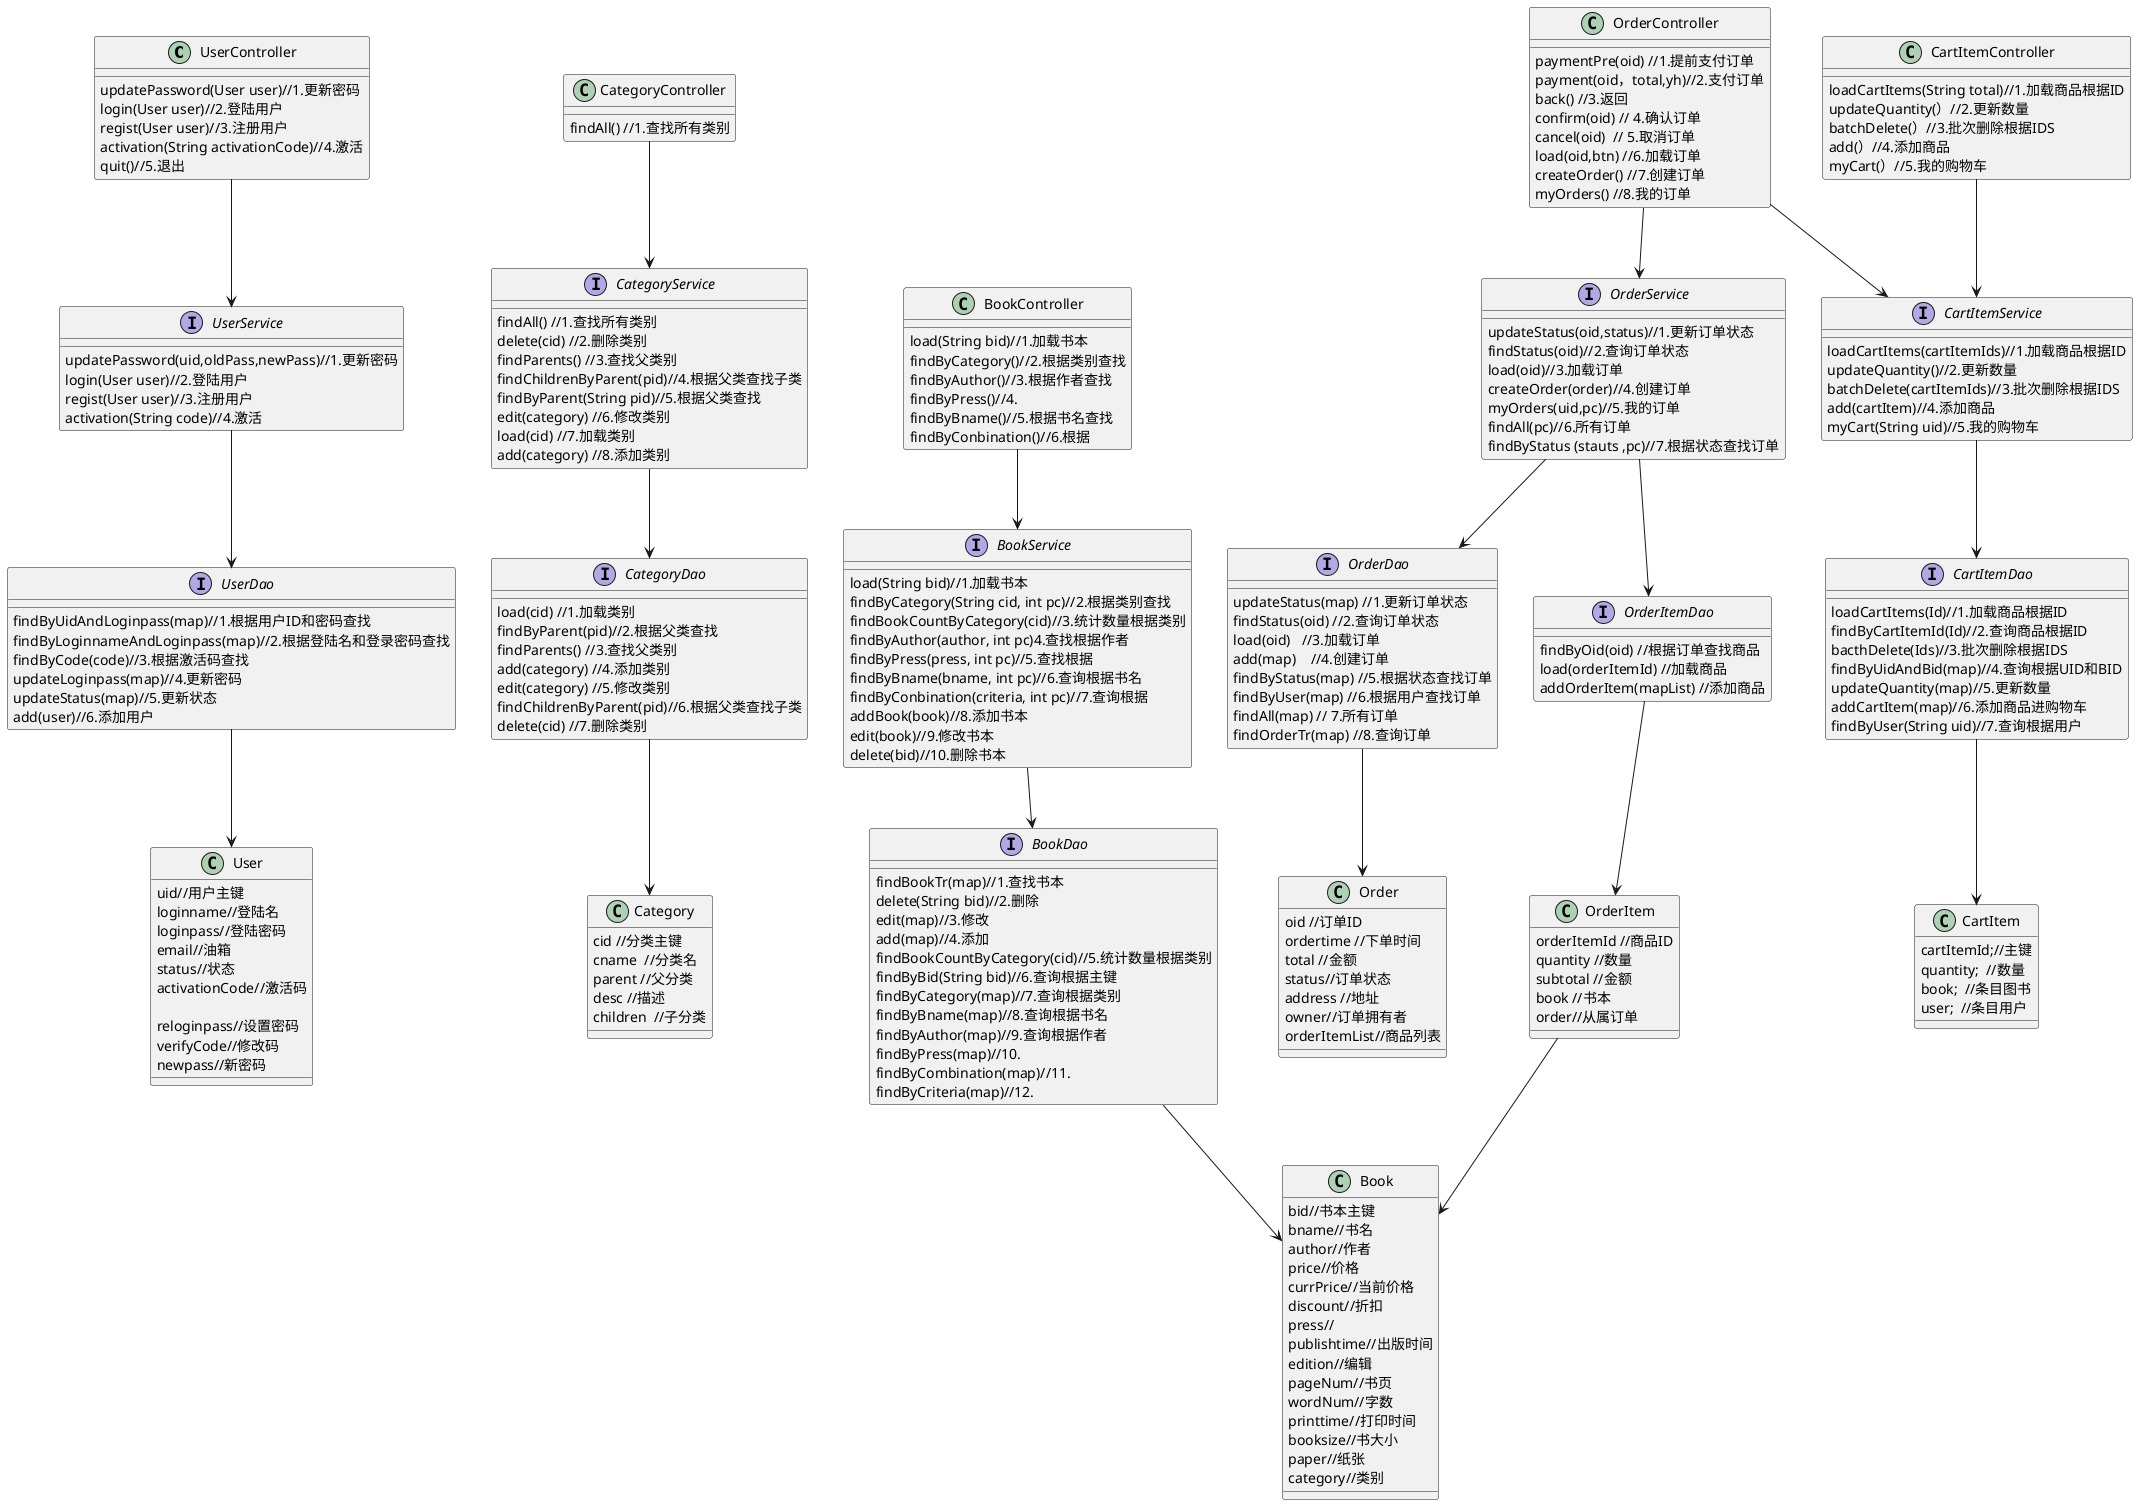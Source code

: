 @startuml
'用户服务模块
class UserController {
    updatePassword(User user)//1.更新密码
    login(User user)//2.登陆用户
    regist(User user)//3.注册用户
    activation(String activationCode)//4.激活
    quit()//5.退出
}
interface UserService{
	updatePassword(uid,oldPass,newPass)//1.更新密码
	login(User user)//2.登陆用户
	regist(User user)//3.注册用户
	activation(String code)//4.激活
}
UserController --> UserService
UserService --> UserDao
interface UserDao {
	findByUidAndLoginpass(map)//1.根据用户ID和密码查找
	findByLoginnameAndLoginpass(map)//2.根据登陆名和登录密码查找
	findByCode(code)//3.根据激活码查找
	updateLoginpass(map)//4.更新密码
	updateStatus(map)//5.更新状态
	add(user)//6.添加用户
}
UserDao --> User
class User{
	uid//用户主键
	loginname//登陆名
	loginpass//登陆密码
	email//油箱
	status//状态
	activationCode//激活码

	reloginpass//设置密码
	verifyCode//修改码
	newpass//新密码
}
'类别服务模块
class CategoryController {
	findAll() //1.查找所有类别
}
CategoryController --> CategoryService
interface CategoryService {
    findAll() //1.查找所有类别
	delete(cid) //2.删除类别
	findParents() //3.查找父类别
	findChildrenByParent(pid)//4.根据父类查找子类
	findByParent(String pid)//5.根据父类查找
	edit(category) //6.修改类别
	load(cid) //7.加载类别
	add(category) //8.添加类别
}
CategoryService --> CategoryDao
interface CategoryDao {
	load(cid) //1.加载类别
	findByParent(pid)//2.根据父类查找
	findParents() //3.查找父类别
	add(category) //4.添加类别
	edit(category) //5.修改类别
	findChildrenByParent(pid)//6.根据父类查找子类
	delete(cid) //7.删除类别
}
class Category{
	cid //分类主键
	cname  //分类名
	parent //父分类
	desc //描述
	children  //子分类
}
CategoryDao --> Category
'书本服务模块
class BookController {
    load(String bid)//1.加载书本
    findByCategory()//2.根据类别查找
    findByAuthor()//3.根据作者查找
    findByPress()//4.
    findByBname()//5.根据书名查找
    findByConbination()//6.根据
}
interface BookService {
    load(String bid)//1.加载书本
    findByCategory(String cid, int pc)//2.根据类别查找
    findBookCountByCategory(cid)//3.统计数量根据类别
	findByAuthor(author, int pc)4.查找根据作者
	findByPress(press, int pc)//5.查找根据
	findByBname(bname, int pc)//6.查询根据书名
	findByConbination(criteria, int pc)//7.查询根据
	addBook(book)//8.添加书本
	edit(book)//9.修改书本
	delete(bid)//10.删除书本
}
BookController --> BookService
BookService --> BookDao
interface BookDao {
	findBookTr(map)//1.查找书本
	delete(String bid)//2.删除
	edit(map)//3.修改
	add(map)//4.添加
	findBookCountByCategory(cid)//5.统计数量根据类别
	findByBid(String bid)//6.查询根据主键
	findByCategory(map)//7.查询根据类别
	findByBname(map)//8.查询根据书名
	findByAuthor(map)//9.查询根据作者
	findByPress(map)//10.
	findByCombination(map)//11.
	findByCriteria(map)//12.
}
BookDao --> Book
class Book{
	bid//书本主键
	bname//书名
	author//作者
	price//价格
	currPrice//当前价格
	discount//折扣
	press//
	publishtime//出版时间
	edition//编辑
	pageNum//书页
	wordNum//字数
	printtime//打印时间
	booksize//书大小
	paper//纸张
	category//类别
}
'订单服务模块
class OrderController {
paymentPre(oid) //1.提前支付订单
payment(oid，total,yh)//2.支付订单
back() //3.返回
confirm(oid) // 4.确认订单
cancel(oid)  // 5.取消订单
load(oid,btn) //6.加载订单
createOrder() //7.创建订单
myOrders() //8.我的订单
}

OrderController --> OrderService
OrderController --> CartItemService

interface OrderService {
	updateStatus(oid,status)//1.更新订单状态
	findStatus(oid)//2.查询订单状态
	load(oid)//3.加载订单
	createOrder(order)//4.创建订单
	myOrders(uid,pc)//5.我的订单
	findAll(pc)//6.所有订单
	findByStatus (stauts ,pc)//7.根据状态查找订单
}

OrderService --> OrderDao
OrderService --> OrderItemDao

interface OrderDao {
    updateStatus(map) //1.更新订单状态
	findStatus(oid) //2.查询订单状态
	load(oid)   //3.加载订单
	add(map)    //4.创建订单
	findByStatus(map) //5.根据状态查找订单
	findByUser(map) //6.根据用户查找订单
	findAll(map) // 7.所有订单
	findOrderTr(map) //8.查询订单
}
class Order{
	oid //订单ID
	ordertime //下单时间
	total //金额
	status//订单状态
	address //地址
	owner//订单拥有者
	orderItemList//商品列表
}

OrderDao --> Order

interface OrderItemDao {
	findByOid(oid) //根据订单查找商品
	load(orderItemId) //加载商品
	addOrderItem(mapList) //添加商品
}
OrderItemDao --> OrderItem
class OrderItem{
	orderItemId //商品ID
	quantity //数量
	subtotal //金额
	book //书本
	order//从属订单
}
OrderItem --> Book
'购物车服务模块
class CartItemController{
	loadCartItems(String total)//1.加载商品根据ID
	updateQuantity(）//2.更新数量
	batchDelete(）//3.批次删除根据IDS
	add(）//4.添加商品
	myCart(）//5.我的购物车
}

CartItemController --> CartItemService

interface CartItemService {
	loadCartItems(cartItemIds)//1.加载商品根据ID
	updateQuantity()//2.更新数量
	batchDelete(cartItemIds)//3.批次删除根据IDS
	add(cartItem)//4.添加商品
	myCart(String uid)//5.我的购物车
}

CartItemService --> CartItemDao

interface CartItemDao {
	loadCartItems(Id)//1.加载商品根据ID
	findByCartItemId(Id)//2.查询商品根据ID
	bacthDelete(Ids)//3.批次删除根据IDS
	findByUidAndBid(map)//4.查询根据UID和BID
	updateQuantity(map)//5.更新数量
	addCartItem(map)//6.添加商品进购物车
	findByUser(String uid)//7.查询根据用户
}
CartItemDao --> CartItem

class CartItem {
	cartItemId;//主键
	quantity;  //数量
	book;  //条目图书
	user;  //条目用户
}
@enduml